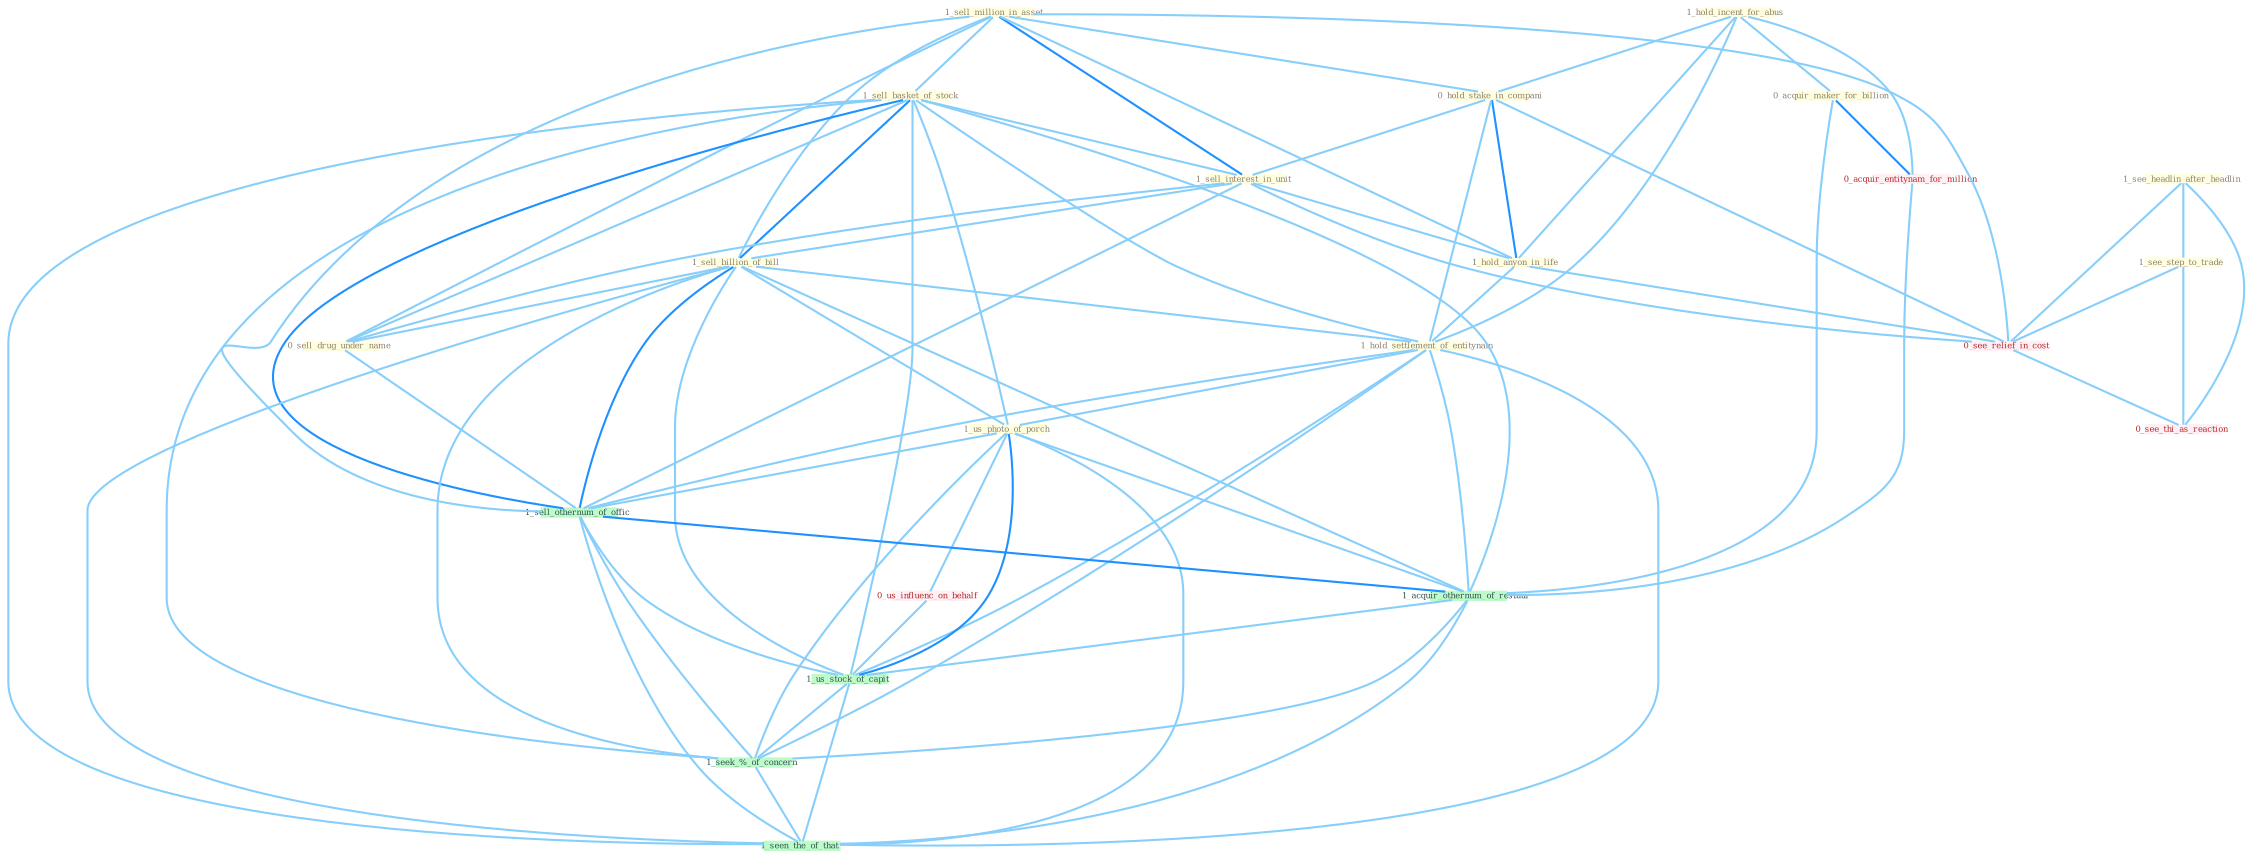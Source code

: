 Graph G{ 
    node
    [shape=polygon,style=filled,width=.5,height=.06,color="#BDFCC9",fixedsize=true,fontsize=4,
    fontcolor="#2f4f4f"];
    {node
    [color="#ffffe0", fontcolor="#8b7d6b"] "1_hold_incent_for_abus " "1_sell_million_in_asset " "1_sell_basket_of_stock " "1_see_headlin_after_headlin " "0_hold_stake_in_compani " "1_sell_interest_in_unit " "1_sell_billion_of_bill " "1_hold_anyon_in_life " "0_acquir_maker_for_billion " "0_sell_drug_under_name " "1_see_step_to_trade " "1_hold_settlement_of_entitynam " "1_us_photo_of_porch "}
{node [color="#fff0f5", fontcolor="#b22222"] "0_acquir_entitynam_for_million " "0_us_influenc_on_behalf " "0_see_relief_in_cost " "0_see_thi_as_reaction "}
edge [color="#B0E2FF"];

	"1_hold_incent_for_abus " -- "0_hold_stake_in_compani " [w="1", color="#87cefa" ];
	"1_hold_incent_for_abus " -- "1_hold_anyon_in_life " [w="1", color="#87cefa" ];
	"1_hold_incent_for_abus " -- "0_acquir_maker_for_billion " [w="1", color="#87cefa" ];
	"1_hold_incent_for_abus " -- "1_hold_settlement_of_entitynam " [w="1", color="#87cefa" ];
	"1_hold_incent_for_abus " -- "0_acquir_entitynam_for_million " [w="1", color="#87cefa" ];
	"1_sell_million_in_asset " -- "1_sell_basket_of_stock " [w="1", color="#87cefa" ];
	"1_sell_million_in_asset " -- "0_hold_stake_in_compani " [w="1", color="#87cefa" ];
	"1_sell_million_in_asset " -- "1_sell_interest_in_unit " [w="2", color="#1e90ff" , len=0.8];
	"1_sell_million_in_asset " -- "1_sell_billion_of_bill " [w="1", color="#87cefa" ];
	"1_sell_million_in_asset " -- "1_hold_anyon_in_life " [w="1", color="#87cefa" ];
	"1_sell_million_in_asset " -- "0_sell_drug_under_name " [w="1", color="#87cefa" ];
	"1_sell_million_in_asset " -- "1_sell_othernum_of_offic " [w="1", color="#87cefa" ];
	"1_sell_million_in_asset " -- "0_see_relief_in_cost " [w="1", color="#87cefa" ];
	"1_sell_basket_of_stock " -- "1_sell_interest_in_unit " [w="1", color="#87cefa" ];
	"1_sell_basket_of_stock " -- "1_sell_billion_of_bill " [w="2", color="#1e90ff" , len=0.8];
	"1_sell_basket_of_stock " -- "0_sell_drug_under_name " [w="1", color="#87cefa" ];
	"1_sell_basket_of_stock " -- "1_hold_settlement_of_entitynam " [w="1", color="#87cefa" ];
	"1_sell_basket_of_stock " -- "1_us_photo_of_porch " [w="1", color="#87cefa" ];
	"1_sell_basket_of_stock " -- "1_sell_othernum_of_offic " [w="2", color="#1e90ff" , len=0.8];
	"1_sell_basket_of_stock " -- "1_acquir_othernum_of_restaur " [w="1", color="#87cefa" ];
	"1_sell_basket_of_stock " -- "1_us_stock_of_capit " [w="1", color="#87cefa" ];
	"1_sell_basket_of_stock " -- "1_seek_%_of_concern " [w="1", color="#87cefa" ];
	"1_sell_basket_of_stock " -- "1_seen_the_of_that " [w="1", color="#87cefa" ];
	"1_see_headlin_after_headlin " -- "1_see_step_to_trade " [w="1", color="#87cefa" ];
	"1_see_headlin_after_headlin " -- "0_see_relief_in_cost " [w="1", color="#87cefa" ];
	"1_see_headlin_after_headlin " -- "0_see_thi_as_reaction " [w="1", color="#87cefa" ];
	"0_hold_stake_in_compani " -- "1_sell_interest_in_unit " [w="1", color="#87cefa" ];
	"0_hold_stake_in_compani " -- "1_hold_anyon_in_life " [w="2", color="#1e90ff" , len=0.8];
	"0_hold_stake_in_compani " -- "1_hold_settlement_of_entitynam " [w="1", color="#87cefa" ];
	"0_hold_stake_in_compani " -- "0_see_relief_in_cost " [w="1", color="#87cefa" ];
	"1_sell_interest_in_unit " -- "1_sell_billion_of_bill " [w="1", color="#87cefa" ];
	"1_sell_interest_in_unit " -- "1_hold_anyon_in_life " [w="1", color="#87cefa" ];
	"1_sell_interest_in_unit " -- "0_sell_drug_under_name " [w="1", color="#87cefa" ];
	"1_sell_interest_in_unit " -- "1_sell_othernum_of_offic " [w="1", color="#87cefa" ];
	"1_sell_interest_in_unit " -- "0_see_relief_in_cost " [w="1", color="#87cefa" ];
	"1_sell_billion_of_bill " -- "0_sell_drug_under_name " [w="1", color="#87cefa" ];
	"1_sell_billion_of_bill " -- "1_hold_settlement_of_entitynam " [w="1", color="#87cefa" ];
	"1_sell_billion_of_bill " -- "1_us_photo_of_porch " [w="1", color="#87cefa" ];
	"1_sell_billion_of_bill " -- "1_sell_othernum_of_offic " [w="2", color="#1e90ff" , len=0.8];
	"1_sell_billion_of_bill " -- "1_acquir_othernum_of_restaur " [w="1", color="#87cefa" ];
	"1_sell_billion_of_bill " -- "1_us_stock_of_capit " [w="1", color="#87cefa" ];
	"1_sell_billion_of_bill " -- "1_seek_%_of_concern " [w="1", color="#87cefa" ];
	"1_sell_billion_of_bill " -- "1_seen_the_of_that " [w="1", color="#87cefa" ];
	"1_hold_anyon_in_life " -- "1_hold_settlement_of_entitynam " [w="1", color="#87cefa" ];
	"1_hold_anyon_in_life " -- "0_see_relief_in_cost " [w="1", color="#87cefa" ];
	"0_acquir_maker_for_billion " -- "0_acquir_entitynam_for_million " [w="2", color="#1e90ff" , len=0.8];
	"0_acquir_maker_for_billion " -- "1_acquir_othernum_of_restaur " [w="1", color="#87cefa" ];
	"0_sell_drug_under_name " -- "1_sell_othernum_of_offic " [w="1", color="#87cefa" ];
	"1_see_step_to_trade " -- "0_see_relief_in_cost " [w="1", color="#87cefa" ];
	"1_see_step_to_trade " -- "0_see_thi_as_reaction " [w="1", color="#87cefa" ];
	"1_hold_settlement_of_entitynam " -- "1_us_photo_of_porch " [w="1", color="#87cefa" ];
	"1_hold_settlement_of_entitynam " -- "1_sell_othernum_of_offic " [w="1", color="#87cefa" ];
	"1_hold_settlement_of_entitynam " -- "1_acquir_othernum_of_restaur " [w="1", color="#87cefa" ];
	"1_hold_settlement_of_entitynam " -- "1_us_stock_of_capit " [w="1", color="#87cefa" ];
	"1_hold_settlement_of_entitynam " -- "1_seek_%_of_concern " [w="1", color="#87cefa" ];
	"1_hold_settlement_of_entitynam " -- "1_seen_the_of_that " [w="1", color="#87cefa" ];
	"1_us_photo_of_porch " -- "1_sell_othernum_of_offic " [w="1", color="#87cefa" ];
	"1_us_photo_of_porch " -- "0_us_influenc_on_behalf " [w="1", color="#87cefa" ];
	"1_us_photo_of_porch " -- "1_acquir_othernum_of_restaur " [w="1", color="#87cefa" ];
	"1_us_photo_of_porch " -- "1_us_stock_of_capit " [w="2", color="#1e90ff" , len=0.8];
	"1_us_photo_of_porch " -- "1_seek_%_of_concern " [w="1", color="#87cefa" ];
	"1_us_photo_of_porch " -- "1_seen_the_of_that " [w="1", color="#87cefa" ];
	"0_acquir_entitynam_for_million " -- "1_acquir_othernum_of_restaur " [w="1", color="#87cefa" ];
	"1_sell_othernum_of_offic " -- "1_acquir_othernum_of_restaur " [w="2", color="#1e90ff" , len=0.8];
	"1_sell_othernum_of_offic " -- "1_us_stock_of_capit " [w="1", color="#87cefa" ];
	"1_sell_othernum_of_offic " -- "1_seek_%_of_concern " [w="1", color="#87cefa" ];
	"1_sell_othernum_of_offic " -- "1_seen_the_of_that " [w="1", color="#87cefa" ];
	"0_us_influenc_on_behalf " -- "1_us_stock_of_capit " [w="1", color="#87cefa" ];
	"0_see_relief_in_cost " -- "0_see_thi_as_reaction " [w="1", color="#87cefa" ];
	"1_acquir_othernum_of_restaur " -- "1_us_stock_of_capit " [w="1", color="#87cefa" ];
	"1_acquir_othernum_of_restaur " -- "1_seek_%_of_concern " [w="1", color="#87cefa" ];
	"1_acquir_othernum_of_restaur " -- "1_seen_the_of_that " [w="1", color="#87cefa" ];
	"1_us_stock_of_capit " -- "1_seek_%_of_concern " [w="1", color="#87cefa" ];
	"1_us_stock_of_capit " -- "1_seen_the_of_that " [w="1", color="#87cefa" ];
	"1_seek_%_of_concern " -- "1_seen_the_of_that " [w="1", color="#87cefa" ];
}